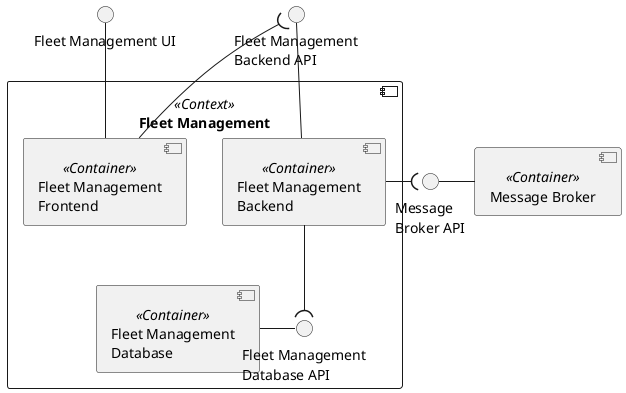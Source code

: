 @startuml fleet-management-context

interface "Fleet Management UI" as FRONT_API
interface "Fleet Management\nBackend API" as BACK_API

component "Fleet Management" <<Context>> {
    component "Fleet Management\nBackend" <<Container>> as BACK
    component "Fleet Management\nFrontend" <<Container>> as FRONT
    component "Fleet Management\nDatabase" <<Container>> as DB

    interface "Fleet Management\nDatabase API" as DB_API

    DB - DB_API
    FRONT_API -- FRONT
    BACK_API -- BACK
    BACK --( DB_API
    FRONT --( BACK_API

}

component "Message Broker" <<Container>> as MB
interface "Message\nBroker API" as MB_API

MB_API - MB

BACK -( MB_API

@enduml
